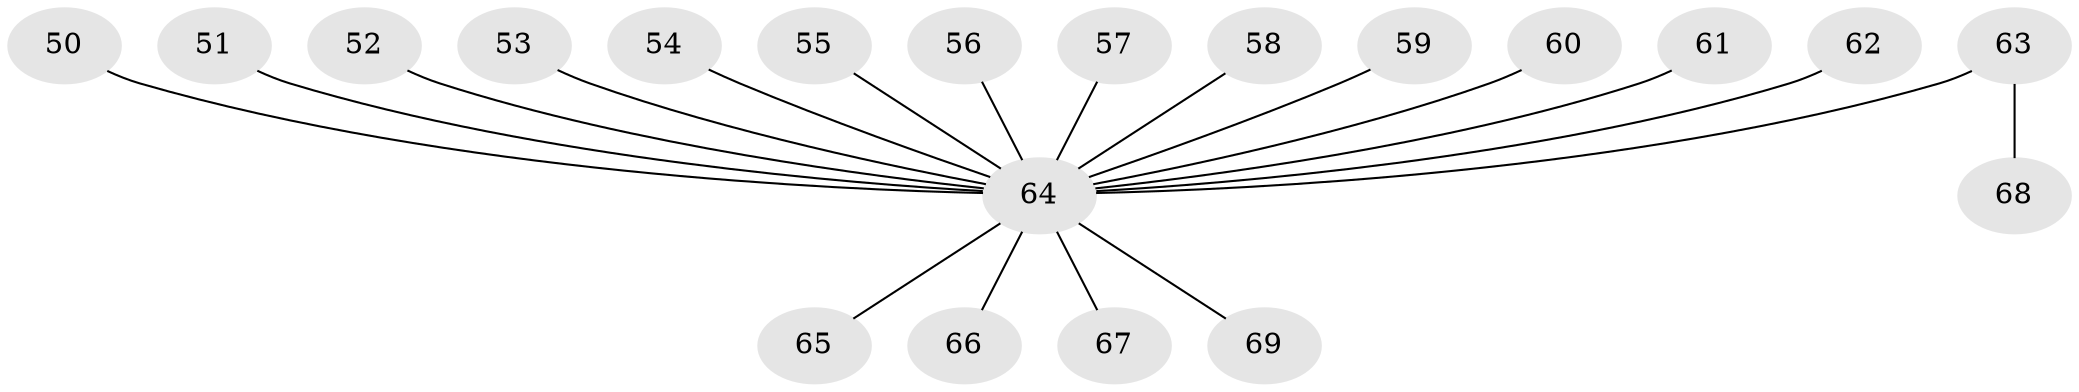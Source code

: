 // original degree distribution, {3: 0.11594202898550725, 7: 0.014492753623188406, 4: 0.057971014492753624, 6: 0.014492753623188406, 2: 0.2898550724637681, 5: 0.028985507246376812, 1: 0.4782608695652174}
// Generated by graph-tools (version 1.1) at 2025/57/03/04/25 21:57:03]
// undirected, 20 vertices, 19 edges
graph export_dot {
graph [start="1"]
  node [color=gray90,style=filled];
  50;
  51;
  52;
  53;
  54;
  55;
  56;
  57;
  58;
  59;
  60;
  61;
  62;
  63;
  64 [super="+32+34+36+40+45+47+39+41+42+43+44+46+48+49"];
  65;
  66;
  67;
  68;
  69;
  50 -- 64;
  51 -- 64;
  52 -- 64;
  53 -- 64;
  54 -- 64;
  55 -- 64;
  56 -- 64;
  57 -- 64;
  58 -- 64;
  59 -- 64;
  60 -- 64;
  61 -- 64;
  62 -- 64;
  63 -- 68;
  63 -- 64;
  64 -- 66;
  64 -- 69;
  64 -- 65;
  64 -- 67;
}
